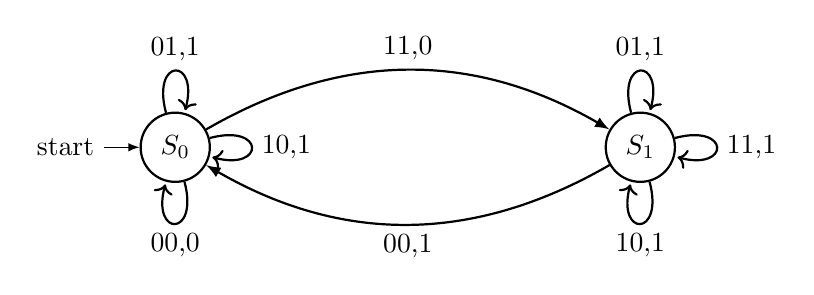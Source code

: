 \begin{tikzpicture}[every initial by arrow/.style={-latex}]
	\node[state,initial,thick] (a)  {$S_0$};
	\node[thick,state] (b)[right=50mm of a]  {$S_1$};
	\path[-latex,thick] (a) edge[bend left] node[above]{11,0} (b)
				(a) edge[loop above] node[above]{01,1} (a)
				(a) edge[loop below] node[below]{00,0} (a)
				(a) edge[loop right] node[right]{10,1} (a)
				(b) edge[bend left] node[below]{00,1} (a)
				(b) edge[loop above] node[above]{01,1} (b)
				(b) edge[loop right] node[right]{11,1} (b)
				(b) edge[loop below] node[below,sloped]{10,1} (b);
	\end{tikzpicture}